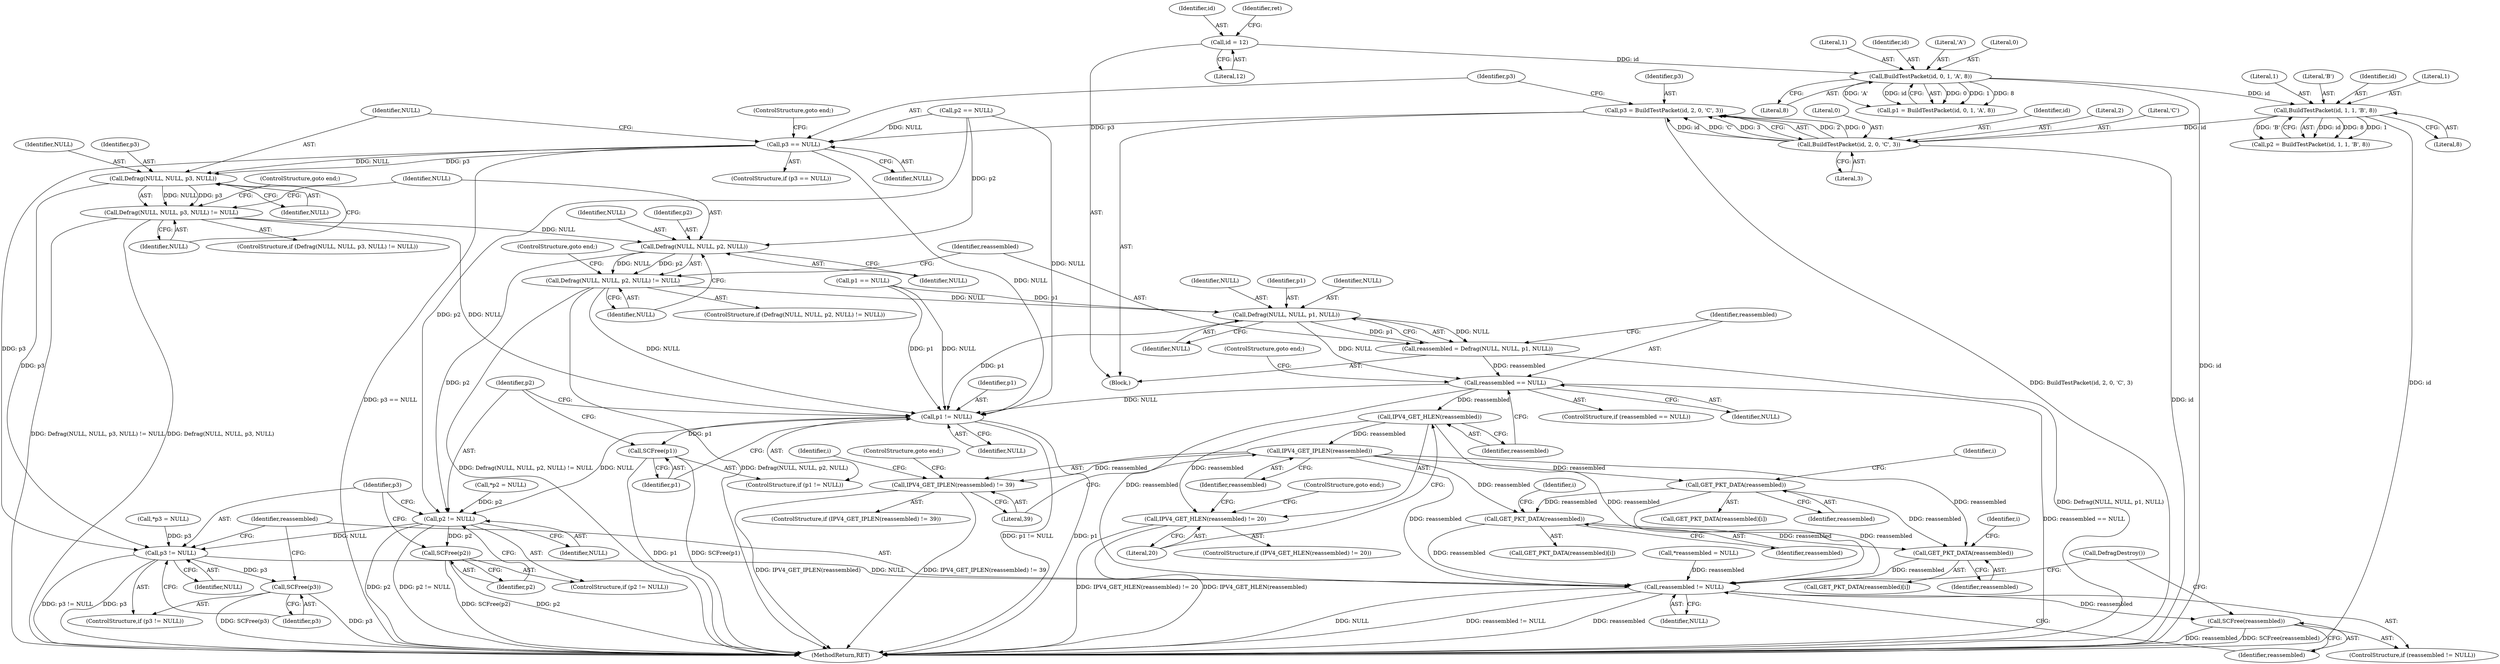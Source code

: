 digraph "1_suricata_4a04f814b15762eb446a5ead4d69d021512df6f8_8@pointer" {
"1000158" [label="(Call,p3 = BuildTestPacket(id, 2, 0, 'C', 3))"];
"1000160" [label="(Call,BuildTestPacket(id, 2, 0, 'C', 3))"];
"1000147" [label="(Call,BuildTestPacket(id, 1, 1, 'B', 8))"];
"1000134" [label="(Call,BuildTestPacket(id, 0, 1, 'A', 8))"];
"1000123" [label="(Call,id = 12)"];
"1000167" [label="(Call,p3 == NULL)"];
"1000173" [label="(Call,Defrag(NULL, NULL, p3, NULL))"];
"1000172" [label="(Call,Defrag(NULL, NULL, p3, NULL) != NULL)"];
"1000182" [label="(Call,Defrag(NULL, NULL, p2, NULL))"];
"1000181" [label="(Call,Defrag(NULL, NULL, p2, NULL) != NULL)"];
"1000191" [label="(Call,Defrag(NULL, NULL, p1, NULL))"];
"1000189" [label="(Call,reassembled = Defrag(NULL, NULL, p1, NULL))"];
"1000197" [label="(Call,reassembled == NULL)"];
"1000203" [label="(Call,IPV4_GET_HLEN(reassembled))"];
"1000202" [label="(Call,IPV4_GET_HLEN(reassembled) != 20)"];
"1000209" [label="(Call,IPV4_GET_IPLEN(reassembled))"];
"1000208" [label="(Call,IPV4_GET_IPLEN(reassembled) != 39)"];
"1000228" [label="(Call,GET_PKT_DATA(reassembled))"];
"1000248" [label="(Call,GET_PKT_DATA(reassembled))"];
"1000268" [label="(Call,GET_PKT_DATA(reassembled))"];
"1000296" [label="(Call,reassembled != NULL)"];
"1000299" [label="(Call,SCFree(reassembled))"];
"1000278" [label="(Call,p1 != NULL)"];
"1000281" [label="(Call,SCFree(p1))"];
"1000284" [label="(Call,p2 != NULL)"];
"1000287" [label="(Call,SCFree(p2))"];
"1000290" [label="(Call,p3 != NULL)"];
"1000293" [label="(Call,SCFree(p3))"];
"1000124" [label="(Identifier,id)"];
"1000174" [label="(Identifier,NULL)"];
"1000209" [label="(Call,IPV4_GET_IPLEN(reassembled))"];
"1000286" [label="(Identifier,NULL)"];
"1000138" [label="(Literal,'A')"];
"1000296" [label="(Call,reassembled != NULL)"];
"1000173" [label="(Call,Defrag(NULL, NULL, p3, NULL))"];
"1000196" [label="(ControlStructure,if (reassembled == NULL))"];
"1000211" [label="(Literal,39)"];
"1000199" [label="(Identifier,NULL)"];
"1000171" [label="(ControlStructure,if (Defrag(NULL, NULL, p3, NULL) != NULL))"];
"1000279" [label="(Identifier,p1)"];
"1000115" [label="(Call,*p3 = NULL)"];
"1000197" [label="(Call,reassembled == NULL)"];
"1000278" [label="(Call,p1 != NULL)"];
"1000291" [label="(Identifier,p3)"];
"1000193" [label="(Identifier,NULL)"];
"1000227" [label="(Call,GET_PKT_DATA(reassembled)[i])"];
"1000158" [label="(Call,p3 = BuildTestPacket(id, 2, 0, 'C', 3))"];
"1000250" [label="(Identifier,i)"];
"1000151" [label="(Literal,'B')"];
"1000270" [label="(Identifier,i)"];
"1000247" [label="(Call,GET_PKT_DATA(reassembled)[i])"];
"1000208" [label="(Call,IPV4_GET_IPLEN(reassembled) != 39)"];
"1000125" [label="(Literal,12)"];
"1000301" [label="(Call,DefragDestroy())"];
"1000179" [label="(ControlStructure,goto end;)"];
"1000160" [label="(Call,BuildTestPacket(id, 2, 0, 'C', 3))"];
"1000190" [label="(Identifier,reassembled)"];
"1000206" [label="(ControlStructure,goto end;)"];
"1000298" [label="(Identifier,NULL)"];
"1000169" [label="(Identifier,NULL)"];
"1000191" [label="(Call,Defrag(NULL, NULL, p1, NULL))"];
"1000288" [label="(Identifier,p2)"];
"1000297" [label="(Identifier,reassembled)"];
"1000198" [label="(Identifier,reassembled)"];
"1000167" [label="(Call,p3 == NULL)"];
"1000136" [label="(Literal,0)"];
"1000203" [label="(Call,IPV4_GET_HLEN(reassembled))"];
"1000285" [label="(Identifier,p2)"];
"1000181" [label="(Call,Defrag(NULL, NULL, p2, NULL) != NULL)"];
"1000105" [label="(Block,)"];
"1000282" [label="(Identifier,p1)"];
"1000284" [label="(Call,p2 != NULL)"];
"1000177" [label="(Identifier,NULL)"];
"1000180" [label="(ControlStructure,if (Defrag(NULL, NULL, p2, NULL) != NULL))"];
"1000189" [label="(Call,reassembled = Defrag(NULL, NULL, p1, NULL))"];
"1000304" [label="(MethodReturn,RET)"];
"1000212" [label="(ControlStructure,goto end;)"];
"1000184" [label="(Identifier,NULL)"];
"1000299" [label="(Call,SCFree(reassembled))"];
"1000230" [label="(Identifier,i)"];
"1000163" [label="(Literal,0)"];
"1000187" [label="(Identifier,NULL)"];
"1000152" [label="(Literal,8)"];
"1000147" [label="(Call,BuildTestPacket(id, 1, 1, 'B', 8))"];
"1000215" [label="(Identifier,i)"];
"1000141" [label="(Call,p1 == NULL)"];
"1000148" [label="(Identifier,id)"];
"1000229" [label="(Identifier,reassembled)"];
"1000132" [label="(Call,p1 = BuildTestPacket(id, 0, 1, 'A', 8))"];
"1000170" [label="(ControlStructure,goto end;)"];
"1000205" [label="(Literal,20)"];
"1000150" [label="(Literal,1)"];
"1000287" [label="(Call,SCFree(p2))"];
"1000182" [label="(Call,Defrag(NULL, NULL, p2, NULL))"];
"1000161" [label="(Identifier,id)"];
"1000195" [label="(Identifier,NULL)"];
"1000111" [label="(Call,*p2 = NULL)"];
"1000249" [label="(Identifier,reassembled)"];
"1000188" [label="(ControlStructure,goto end;)"];
"1000293" [label="(Call,SCFree(p3))"];
"1000281" [label="(Call,SCFree(p1))"];
"1000165" [label="(Literal,3)"];
"1000283" [label="(ControlStructure,if (p2 != NULL))"];
"1000248" [label="(Call,GET_PKT_DATA(reassembled))"];
"1000166" [label="(ControlStructure,if (p3 == NULL))"];
"1000134" [label="(Call,BuildTestPacket(id, 0, 1, 'A', 8))"];
"1000172" [label="(Call,Defrag(NULL, NULL, p3, NULL) != NULL)"];
"1000280" [label="(Identifier,NULL)"];
"1000202" [label="(Call,IPV4_GET_HLEN(reassembled) != 20)"];
"1000162" [label="(Literal,2)"];
"1000300" [label="(Identifier,reassembled)"];
"1000185" [label="(Identifier,p2)"];
"1000207" [label="(ControlStructure,if (IPV4_GET_IPLEN(reassembled) != 39))"];
"1000269" [label="(Identifier,reassembled)"];
"1000194" [label="(Identifier,p1)"];
"1000294" [label="(Identifier,p3)"];
"1000123" [label="(Call,id = 12)"];
"1000178" [label="(Identifier,NULL)"];
"1000289" [label="(ControlStructure,if (p3 != NULL))"];
"1000119" [label="(Call,*reassembled = NULL)"];
"1000175" [label="(Identifier,NULL)"];
"1000204" [label="(Identifier,reassembled)"];
"1000228" [label="(Call,GET_PKT_DATA(reassembled))"];
"1000139" [label="(Literal,8)"];
"1000186" [label="(Identifier,NULL)"];
"1000290" [label="(Call,p3 != NULL)"];
"1000192" [label="(Identifier,NULL)"];
"1000129" [label="(Identifier,ret)"];
"1000201" [label="(ControlStructure,if (IPV4_GET_HLEN(reassembled) != 20))"];
"1000176" [label="(Identifier,p3)"];
"1000137" [label="(Literal,1)"];
"1000210" [label="(Identifier,reassembled)"];
"1000267" [label="(Call,GET_PKT_DATA(reassembled)[i])"];
"1000295" [label="(ControlStructure,if (reassembled != NULL))"];
"1000159" [label="(Identifier,p3)"];
"1000154" [label="(Call,p2 == NULL)"];
"1000277" [label="(ControlStructure,if (p1 != NULL))"];
"1000149" [label="(Literal,1)"];
"1000292" [label="(Identifier,NULL)"];
"1000168" [label="(Identifier,p3)"];
"1000268" [label="(Call,GET_PKT_DATA(reassembled))"];
"1000135" [label="(Identifier,id)"];
"1000164" [label="(Literal,'C')"];
"1000200" [label="(ControlStructure,goto end;)"];
"1000183" [label="(Identifier,NULL)"];
"1000145" [label="(Call,p2 = BuildTestPacket(id, 1, 1, 'B', 8))"];
"1000158" -> "1000105"  [label="AST: "];
"1000158" -> "1000160"  [label="CFG: "];
"1000159" -> "1000158"  [label="AST: "];
"1000160" -> "1000158"  [label="AST: "];
"1000168" -> "1000158"  [label="CFG: "];
"1000158" -> "1000304"  [label="DDG: BuildTestPacket(id, 2, 0, 'C', 3)"];
"1000160" -> "1000158"  [label="DDG: 2"];
"1000160" -> "1000158"  [label="DDG: 0"];
"1000160" -> "1000158"  [label="DDG: id"];
"1000160" -> "1000158"  [label="DDG: 'C'"];
"1000160" -> "1000158"  [label="DDG: 3"];
"1000158" -> "1000167"  [label="DDG: p3"];
"1000160" -> "1000165"  [label="CFG: "];
"1000161" -> "1000160"  [label="AST: "];
"1000162" -> "1000160"  [label="AST: "];
"1000163" -> "1000160"  [label="AST: "];
"1000164" -> "1000160"  [label="AST: "];
"1000165" -> "1000160"  [label="AST: "];
"1000160" -> "1000304"  [label="DDG: id"];
"1000147" -> "1000160"  [label="DDG: id"];
"1000147" -> "1000145"  [label="AST: "];
"1000147" -> "1000152"  [label="CFG: "];
"1000148" -> "1000147"  [label="AST: "];
"1000149" -> "1000147"  [label="AST: "];
"1000150" -> "1000147"  [label="AST: "];
"1000151" -> "1000147"  [label="AST: "];
"1000152" -> "1000147"  [label="AST: "];
"1000145" -> "1000147"  [label="CFG: "];
"1000147" -> "1000304"  [label="DDG: id"];
"1000147" -> "1000145"  [label="DDG: id"];
"1000147" -> "1000145"  [label="DDG: 8"];
"1000147" -> "1000145"  [label="DDG: 1"];
"1000147" -> "1000145"  [label="DDG: 'B'"];
"1000134" -> "1000147"  [label="DDG: id"];
"1000134" -> "1000132"  [label="AST: "];
"1000134" -> "1000139"  [label="CFG: "];
"1000135" -> "1000134"  [label="AST: "];
"1000136" -> "1000134"  [label="AST: "];
"1000137" -> "1000134"  [label="AST: "];
"1000138" -> "1000134"  [label="AST: "];
"1000139" -> "1000134"  [label="AST: "];
"1000132" -> "1000134"  [label="CFG: "];
"1000134" -> "1000304"  [label="DDG: id"];
"1000134" -> "1000132"  [label="DDG: 0"];
"1000134" -> "1000132"  [label="DDG: 1"];
"1000134" -> "1000132"  [label="DDG: 8"];
"1000134" -> "1000132"  [label="DDG: 'A'"];
"1000134" -> "1000132"  [label="DDG: id"];
"1000123" -> "1000134"  [label="DDG: id"];
"1000123" -> "1000105"  [label="AST: "];
"1000123" -> "1000125"  [label="CFG: "];
"1000124" -> "1000123"  [label="AST: "];
"1000125" -> "1000123"  [label="AST: "];
"1000129" -> "1000123"  [label="CFG: "];
"1000167" -> "1000166"  [label="AST: "];
"1000167" -> "1000169"  [label="CFG: "];
"1000168" -> "1000167"  [label="AST: "];
"1000169" -> "1000167"  [label="AST: "];
"1000170" -> "1000167"  [label="CFG: "];
"1000174" -> "1000167"  [label="CFG: "];
"1000167" -> "1000304"  [label="DDG: p3 == NULL"];
"1000154" -> "1000167"  [label="DDG: NULL"];
"1000167" -> "1000173"  [label="DDG: NULL"];
"1000167" -> "1000173"  [label="DDG: p3"];
"1000167" -> "1000278"  [label="DDG: NULL"];
"1000167" -> "1000290"  [label="DDG: p3"];
"1000173" -> "1000172"  [label="AST: "];
"1000173" -> "1000177"  [label="CFG: "];
"1000174" -> "1000173"  [label="AST: "];
"1000175" -> "1000173"  [label="AST: "];
"1000176" -> "1000173"  [label="AST: "];
"1000177" -> "1000173"  [label="AST: "];
"1000178" -> "1000173"  [label="CFG: "];
"1000173" -> "1000172"  [label="DDG: NULL"];
"1000173" -> "1000172"  [label="DDG: p3"];
"1000173" -> "1000290"  [label="DDG: p3"];
"1000172" -> "1000171"  [label="AST: "];
"1000172" -> "1000178"  [label="CFG: "];
"1000178" -> "1000172"  [label="AST: "];
"1000179" -> "1000172"  [label="CFG: "];
"1000183" -> "1000172"  [label="CFG: "];
"1000172" -> "1000304"  [label="DDG: Defrag(NULL, NULL, p3, NULL) != NULL"];
"1000172" -> "1000304"  [label="DDG: Defrag(NULL, NULL, p3, NULL)"];
"1000172" -> "1000182"  [label="DDG: NULL"];
"1000172" -> "1000278"  [label="DDG: NULL"];
"1000182" -> "1000181"  [label="AST: "];
"1000182" -> "1000186"  [label="CFG: "];
"1000183" -> "1000182"  [label="AST: "];
"1000184" -> "1000182"  [label="AST: "];
"1000185" -> "1000182"  [label="AST: "];
"1000186" -> "1000182"  [label="AST: "];
"1000187" -> "1000182"  [label="CFG: "];
"1000182" -> "1000181"  [label="DDG: NULL"];
"1000182" -> "1000181"  [label="DDG: p2"];
"1000154" -> "1000182"  [label="DDG: p2"];
"1000182" -> "1000284"  [label="DDG: p2"];
"1000181" -> "1000180"  [label="AST: "];
"1000181" -> "1000187"  [label="CFG: "];
"1000187" -> "1000181"  [label="AST: "];
"1000188" -> "1000181"  [label="CFG: "];
"1000190" -> "1000181"  [label="CFG: "];
"1000181" -> "1000304"  [label="DDG: Defrag(NULL, NULL, p2, NULL)"];
"1000181" -> "1000304"  [label="DDG: Defrag(NULL, NULL, p2, NULL) != NULL"];
"1000181" -> "1000191"  [label="DDG: NULL"];
"1000181" -> "1000278"  [label="DDG: NULL"];
"1000191" -> "1000189"  [label="AST: "];
"1000191" -> "1000195"  [label="CFG: "];
"1000192" -> "1000191"  [label="AST: "];
"1000193" -> "1000191"  [label="AST: "];
"1000194" -> "1000191"  [label="AST: "];
"1000195" -> "1000191"  [label="AST: "];
"1000189" -> "1000191"  [label="CFG: "];
"1000191" -> "1000189"  [label="DDG: NULL"];
"1000191" -> "1000189"  [label="DDG: p1"];
"1000141" -> "1000191"  [label="DDG: p1"];
"1000191" -> "1000197"  [label="DDG: NULL"];
"1000191" -> "1000278"  [label="DDG: p1"];
"1000189" -> "1000105"  [label="AST: "];
"1000190" -> "1000189"  [label="AST: "];
"1000198" -> "1000189"  [label="CFG: "];
"1000189" -> "1000304"  [label="DDG: Defrag(NULL, NULL, p1, NULL)"];
"1000189" -> "1000197"  [label="DDG: reassembled"];
"1000197" -> "1000196"  [label="AST: "];
"1000197" -> "1000199"  [label="CFG: "];
"1000198" -> "1000197"  [label="AST: "];
"1000199" -> "1000197"  [label="AST: "];
"1000200" -> "1000197"  [label="CFG: "];
"1000204" -> "1000197"  [label="CFG: "];
"1000197" -> "1000304"  [label="DDG: reassembled == NULL"];
"1000197" -> "1000203"  [label="DDG: reassembled"];
"1000197" -> "1000278"  [label="DDG: NULL"];
"1000197" -> "1000296"  [label="DDG: reassembled"];
"1000203" -> "1000202"  [label="AST: "];
"1000203" -> "1000204"  [label="CFG: "];
"1000204" -> "1000203"  [label="AST: "];
"1000205" -> "1000203"  [label="CFG: "];
"1000203" -> "1000202"  [label="DDG: reassembled"];
"1000203" -> "1000209"  [label="DDG: reassembled"];
"1000203" -> "1000296"  [label="DDG: reassembled"];
"1000202" -> "1000201"  [label="AST: "];
"1000202" -> "1000205"  [label="CFG: "];
"1000205" -> "1000202"  [label="AST: "];
"1000206" -> "1000202"  [label="CFG: "];
"1000210" -> "1000202"  [label="CFG: "];
"1000202" -> "1000304"  [label="DDG: IPV4_GET_HLEN(reassembled)"];
"1000202" -> "1000304"  [label="DDG: IPV4_GET_HLEN(reassembled) != 20"];
"1000209" -> "1000208"  [label="AST: "];
"1000209" -> "1000210"  [label="CFG: "];
"1000210" -> "1000209"  [label="AST: "];
"1000211" -> "1000209"  [label="CFG: "];
"1000209" -> "1000208"  [label="DDG: reassembled"];
"1000209" -> "1000228"  [label="DDG: reassembled"];
"1000209" -> "1000248"  [label="DDG: reassembled"];
"1000209" -> "1000268"  [label="DDG: reassembled"];
"1000209" -> "1000296"  [label="DDG: reassembled"];
"1000208" -> "1000207"  [label="AST: "];
"1000208" -> "1000211"  [label="CFG: "];
"1000211" -> "1000208"  [label="AST: "];
"1000212" -> "1000208"  [label="CFG: "];
"1000215" -> "1000208"  [label="CFG: "];
"1000208" -> "1000304"  [label="DDG: IPV4_GET_IPLEN(reassembled)"];
"1000208" -> "1000304"  [label="DDG: IPV4_GET_IPLEN(reassembled) != 39"];
"1000228" -> "1000227"  [label="AST: "];
"1000228" -> "1000229"  [label="CFG: "];
"1000229" -> "1000228"  [label="AST: "];
"1000230" -> "1000228"  [label="CFG: "];
"1000228" -> "1000248"  [label="DDG: reassembled"];
"1000228" -> "1000268"  [label="DDG: reassembled"];
"1000228" -> "1000296"  [label="DDG: reassembled"];
"1000248" -> "1000247"  [label="AST: "];
"1000248" -> "1000249"  [label="CFG: "];
"1000249" -> "1000248"  [label="AST: "];
"1000250" -> "1000248"  [label="CFG: "];
"1000248" -> "1000268"  [label="DDG: reassembled"];
"1000248" -> "1000296"  [label="DDG: reassembled"];
"1000268" -> "1000267"  [label="AST: "];
"1000268" -> "1000269"  [label="CFG: "];
"1000269" -> "1000268"  [label="AST: "];
"1000270" -> "1000268"  [label="CFG: "];
"1000268" -> "1000296"  [label="DDG: reassembled"];
"1000296" -> "1000295"  [label="AST: "];
"1000296" -> "1000298"  [label="CFG: "];
"1000297" -> "1000296"  [label="AST: "];
"1000298" -> "1000296"  [label="AST: "];
"1000300" -> "1000296"  [label="CFG: "];
"1000301" -> "1000296"  [label="CFG: "];
"1000296" -> "1000304"  [label="DDG: NULL"];
"1000296" -> "1000304"  [label="DDG: reassembled != NULL"];
"1000296" -> "1000304"  [label="DDG: reassembled"];
"1000119" -> "1000296"  [label="DDG: reassembled"];
"1000290" -> "1000296"  [label="DDG: NULL"];
"1000296" -> "1000299"  [label="DDG: reassembled"];
"1000299" -> "1000295"  [label="AST: "];
"1000299" -> "1000300"  [label="CFG: "];
"1000300" -> "1000299"  [label="AST: "];
"1000301" -> "1000299"  [label="CFG: "];
"1000299" -> "1000304"  [label="DDG: reassembled"];
"1000299" -> "1000304"  [label="DDG: SCFree(reassembled)"];
"1000278" -> "1000277"  [label="AST: "];
"1000278" -> "1000280"  [label="CFG: "];
"1000279" -> "1000278"  [label="AST: "];
"1000280" -> "1000278"  [label="AST: "];
"1000282" -> "1000278"  [label="CFG: "];
"1000285" -> "1000278"  [label="CFG: "];
"1000278" -> "1000304"  [label="DDG: p1 != NULL"];
"1000278" -> "1000304"  [label="DDG: p1"];
"1000141" -> "1000278"  [label="DDG: p1"];
"1000141" -> "1000278"  [label="DDG: NULL"];
"1000154" -> "1000278"  [label="DDG: NULL"];
"1000278" -> "1000281"  [label="DDG: p1"];
"1000278" -> "1000284"  [label="DDG: NULL"];
"1000281" -> "1000277"  [label="AST: "];
"1000281" -> "1000282"  [label="CFG: "];
"1000282" -> "1000281"  [label="AST: "];
"1000285" -> "1000281"  [label="CFG: "];
"1000281" -> "1000304"  [label="DDG: p1"];
"1000281" -> "1000304"  [label="DDG: SCFree(p1)"];
"1000284" -> "1000283"  [label="AST: "];
"1000284" -> "1000286"  [label="CFG: "];
"1000285" -> "1000284"  [label="AST: "];
"1000286" -> "1000284"  [label="AST: "];
"1000288" -> "1000284"  [label="CFG: "];
"1000291" -> "1000284"  [label="CFG: "];
"1000284" -> "1000304"  [label="DDG: p2"];
"1000284" -> "1000304"  [label="DDG: p2 != NULL"];
"1000154" -> "1000284"  [label="DDG: p2"];
"1000111" -> "1000284"  [label="DDG: p2"];
"1000284" -> "1000287"  [label="DDG: p2"];
"1000284" -> "1000290"  [label="DDG: NULL"];
"1000287" -> "1000283"  [label="AST: "];
"1000287" -> "1000288"  [label="CFG: "];
"1000288" -> "1000287"  [label="AST: "];
"1000291" -> "1000287"  [label="CFG: "];
"1000287" -> "1000304"  [label="DDG: SCFree(p2)"];
"1000287" -> "1000304"  [label="DDG: p2"];
"1000290" -> "1000289"  [label="AST: "];
"1000290" -> "1000292"  [label="CFG: "];
"1000291" -> "1000290"  [label="AST: "];
"1000292" -> "1000290"  [label="AST: "];
"1000294" -> "1000290"  [label="CFG: "];
"1000297" -> "1000290"  [label="CFG: "];
"1000290" -> "1000304"  [label="DDG: p3 != NULL"];
"1000290" -> "1000304"  [label="DDG: p3"];
"1000115" -> "1000290"  [label="DDG: p3"];
"1000290" -> "1000293"  [label="DDG: p3"];
"1000293" -> "1000289"  [label="AST: "];
"1000293" -> "1000294"  [label="CFG: "];
"1000294" -> "1000293"  [label="AST: "];
"1000297" -> "1000293"  [label="CFG: "];
"1000293" -> "1000304"  [label="DDG: p3"];
"1000293" -> "1000304"  [label="DDG: SCFree(p3)"];
}
